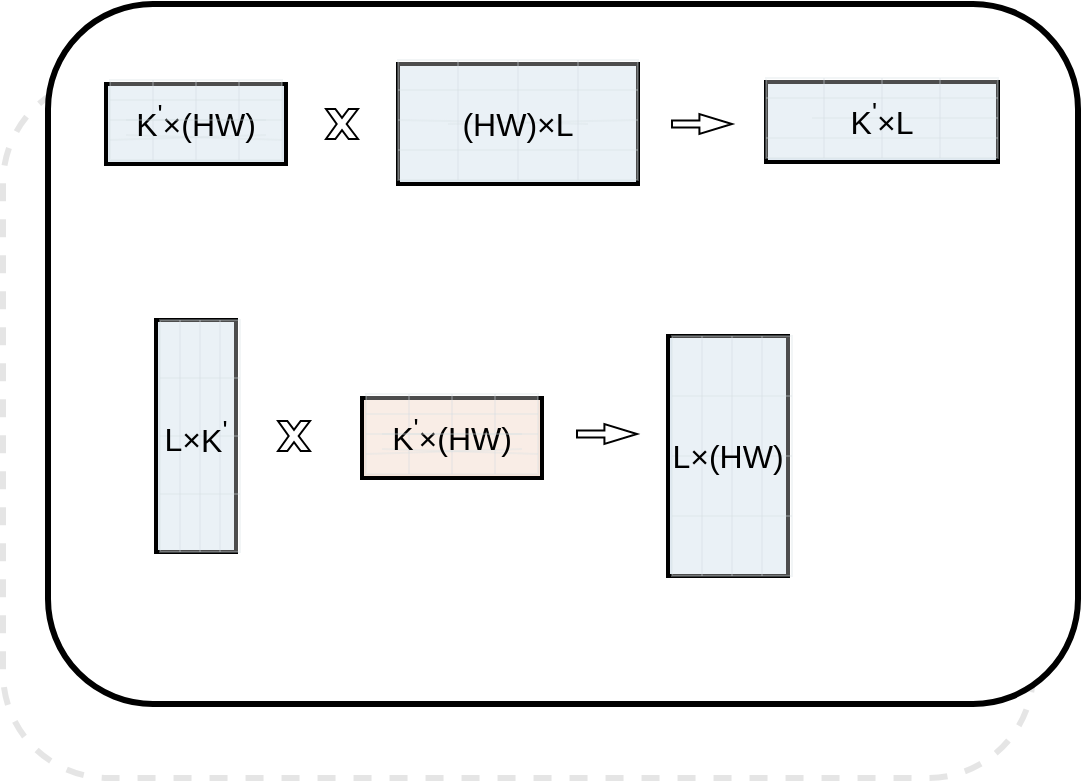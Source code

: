<mxfile version="16.2.2" type="github"><diagram id="7XtfOpuD7Q2xYhAB9W4s" name="第 1 页"><mxGraphModel dx="782" dy="540" grid="1" gridSize="10" guides="1" tooltips="1" connect="1" arrows="1" fold="1" page="1" pageScale="1" pageWidth="827" pageHeight="1169" math="0" shadow="0"><root><mxCell id="0"/><mxCell id="1" parent="0"/><mxCell id="jSd13r3pANXuDsG4-nZU-106" value="" style="rounded=1;whiteSpace=wrap;html=1;strokeWidth=3;fillColor=none;dashed=1;opacity=10;" vertex="1" parent="1"><mxGeometry x="132.5" y="177" width="515" height="350" as="geometry"/></mxCell><mxCell id="jSd13r3pANXuDsG4-nZU-1" value="" style="rounded=1;whiteSpace=wrap;html=1;strokeWidth=3;" vertex="1" parent="1"><mxGeometry x="155" y="140" width="515" height="350" as="geometry"/></mxCell><mxCell id="jSd13r3pANXuDsG4-nZU-8" value="" style="html=1;shadow=0;dashed=0;align=center;verticalAlign=middle;shape=mxgraph.arrows2.arrow;dy=0.64;dx=16.29;notch=0;" vertex="1" parent="1"><mxGeometry x="467" y="195" width="30" height="10" as="geometry"/></mxCell><mxCell id="jSd13r3pANXuDsG4-nZU-10" value="" style="verticalLabelPosition=bottom;verticalAlign=top;html=1;shape=mxgraph.basic.x" vertex="1" parent="1"><mxGeometry x="294" y="192.5" width="16" height="15" as="geometry"/></mxCell><mxCell id="jSd13r3pANXuDsG4-nZU-54" value="" style="rounded=0;whiteSpace=wrap;html=1;glass=0;sketch=0;shadow=0;fillColor=#e1eaf2;strokeWidth=2;" vertex="1" parent="1"><mxGeometry x="514" y="179" width="116" height="40" as="geometry"/></mxCell><mxCell id="jSd13r3pANXuDsG4-nZU-55" value="" style="rounded=0;whiteSpace=wrap;html=1;glass=0;sketch=0;shadow=0;strokeColor=#d5dce2;opacity=30;strokeWidth=1;" vertex="1" parent="1"><mxGeometry x="514" y="177" width="116" height="40" as="geometry"/></mxCell><mxCell id="jSd13r3pANXuDsG4-nZU-56" value="" style="endArrow=none;html=1;rounded=0;entryX=1;entryY=0.25;entryDx=0;entryDy=0;exitX=0;exitY=0.25;exitDx=0;exitDy=0;strokeColor=#d5dce2;opacity=30;" edge="1" parent="1" source="jSd13r3pANXuDsG4-nZU-55" target="jSd13r3pANXuDsG4-nZU-55"><mxGeometry width="50" height="50" relative="1" as="geometry"><mxPoint x="620" y="249" as="sourcePoint"/><mxPoint x="670" y="199" as="targetPoint"/></mxGeometry></mxCell><mxCell id="jSd13r3pANXuDsG4-nZU-58" value="" style="endArrow=none;html=1;rounded=0;strokeColor=#d5dce2;exitX=0.25;exitY=0;exitDx=0;exitDy=0;entryX=0.25;entryY=1;entryDx=0;entryDy=0;opacity=30;" edge="1" parent="1" source="jSd13r3pANXuDsG4-nZU-55" target="jSd13r3pANXuDsG4-nZU-55"><mxGeometry width="50" height="50" relative="1" as="geometry"><mxPoint x="620" y="249" as="sourcePoint"/><mxPoint x="670" y="199" as="targetPoint"/></mxGeometry></mxCell><mxCell id="jSd13r3pANXuDsG4-nZU-59" value="" style="endArrow=none;html=1;rounded=0;strokeColor=#d5dce2;exitX=0.5;exitY=0;exitDx=0;exitDy=0;entryX=0.5;entryY=1;entryDx=0;entryDy=0;opacity=30;" edge="1" parent="1" source="jSd13r3pANXuDsG4-nZU-55" target="jSd13r3pANXuDsG4-nZU-55"><mxGeometry width="50" height="50" relative="1" as="geometry"><mxPoint x="620" y="249" as="sourcePoint"/><mxPoint x="670" y="199" as="targetPoint"/></mxGeometry></mxCell><mxCell id="jSd13r3pANXuDsG4-nZU-60" value="" style="endArrow=none;html=1;rounded=0;strokeColor=#d5dce2;exitX=0.75;exitY=0;exitDx=0;exitDy=0;entryX=0.75;entryY=1;entryDx=0;entryDy=0;opacity=30;" edge="1" parent="1" source="jSd13r3pANXuDsG4-nZU-55" target="jSd13r3pANXuDsG4-nZU-55"><mxGeometry width="50" height="50" relative="1" as="geometry"><mxPoint x="620" y="249" as="sourcePoint"/><mxPoint x="670" y="199" as="targetPoint"/></mxGeometry></mxCell><mxCell id="jSd13r3pANXuDsG4-nZU-61" value="" style="endArrow=none;html=1;rounded=0;entryX=1;entryY=0.75;entryDx=0;entryDy=0;exitX=0;exitY=0.75;exitDx=0;exitDy=0;strokeColor=#d5dce2;opacity=30;startArrow=none;" edge="1" parent="1" source="jSd13r3pANXuDsG4-nZU-55" target="jSd13r3pANXuDsG4-nZU-55"><mxGeometry width="50" height="50" relative="1" as="geometry"><mxPoint x="514" y="209" as="sourcePoint"/><mxPoint x="604" y="209" as="targetPoint"/></mxGeometry></mxCell><mxCell id="jSd13r3pANXuDsG4-nZU-64" value="" style="endArrow=none;html=1;rounded=0;entryX=1;entryY=0.5;entryDx=0;entryDy=0;exitX=0;exitY=0.5;exitDx=0;exitDy=0;strokeColor=#d5dce2;opacity=30;startArrow=none;" edge="1" parent="1" source="jSd13r3pANXuDsG4-nZU-63" target="jSd13r3pANXuDsG4-nZU-55"><mxGeometry width="50" height="50" relative="1" as="geometry"><mxPoint x="516" y="197" as="sourcePoint"/><mxPoint x="602" y="197" as="targetPoint"/></mxGeometry></mxCell><mxCell id="jSd13r3pANXuDsG4-nZU-63" value="&lt;font style=&quot;font-size: 16px&quot;&gt;K&lt;sup&gt;'&lt;/sup&gt;×L&lt;/font&gt;" style="text;html=1;strokeColor=none;fillColor=none;align=center;verticalAlign=middle;whiteSpace=wrap;rounded=0;shadow=0;glass=0;sketch=0;fillStyle=cross-hatch;opacity=30;" vertex="1" parent="1"><mxGeometry x="537" y="182" width="70" height="30" as="geometry"/></mxCell><mxCell id="jSd13r3pANXuDsG4-nZU-79" value="" style="verticalLabelPosition=bottom;verticalAlign=top;html=1;shape=mxgraph.basic.x" vertex="1" parent="1"><mxGeometry x="270" y="348.5" width="16" height="15" as="geometry"/></mxCell><mxCell id="jSd13r3pANXuDsG4-nZU-69" value="" style="rounded=0;whiteSpace=wrap;html=1;glass=0;sketch=0;shadow=0;fillColor=#e1eaf2;strokeWidth=2;rotation=90;" vertex="1" parent="1"><mxGeometry x="171" y="336" width="116" height="40" as="geometry"/></mxCell><mxCell id="jSd13r3pANXuDsG4-nZU-70" value="" style="rounded=0;whiteSpace=wrap;html=1;glass=0;sketch=0;shadow=0;strokeColor=#d5dce2;opacity=30;strokeWidth=1;rotation=90;" vertex="1" parent="1"><mxGeometry x="173" y="336" width="116" height="40" as="geometry"/></mxCell><mxCell id="jSd13r3pANXuDsG4-nZU-71" value="" style="endArrow=none;html=1;rounded=0;entryX=1;entryY=0.25;entryDx=0;entryDy=0;exitX=0;exitY=0.25;exitDx=0;exitDy=0;strokeColor=#d5dce2;opacity=30;" edge="1" parent="1" source="jSd13r3pANXuDsG4-nZU-70" target="jSd13r3pANXuDsG4-nZU-70"><mxGeometry width="50" height="50" relative="1" as="geometry"><mxPoint x="179" y="404" as="sourcePoint"/><mxPoint x="229" y="454" as="targetPoint"/></mxGeometry></mxCell><mxCell id="jSd13r3pANXuDsG4-nZU-72" value="" style="endArrow=none;html=1;rounded=0;strokeColor=#d5dce2;exitX=0.25;exitY=0;exitDx=0;exitDy=0;entryX=0.25;entryY=1;entryDx=0;entryDy=0;opacity=30;" edge="1" parent="1" source="jSd13r3pANXuDsG4-nZU-70" target="jSd13r3pANXuDsG4-nZU-70"><mxGeometry width="50" height="50" relative="1" as="geometry"><mxPoint x="179" y="404" as="sourcePoint"/><mxPoint x="229" y="454" as="targetPoint"/></mxGeometry></mxCell><mxCell id="jSd13r3pANXuDsG4-nZU-73" value="" style="endArrow=none;html=1;rounded=0;strokeColor=#d5dce2;exitX=0.5;exitY=0;exitDx=0;exitDy=0;entryX=0.5;entryY=1;entryDx=0;entryDy=0;opacity=30;" edge="1" parent="1" source="jSd13r3pANXuDsG4-nZU-70" target="jSd13r3pANXuDsG4-nZU-70"><mxGeometry width="50" height="50" relative="1" as="geometry"><mxPoint x="179" y="404" as="sourcePoint"/><mxPoint x="229" y="454" as="targetPoint"/></mxGeometry></mxCell><mxCell id="jSd13r3pANXuDsG4-nZU-74" value="" style="endArrow=none;html=1;rounded=0;strokeColor=#d5dce2;exitX=0.75;exitY=0;exitDx=0;exitDy=0;entryX=0.75;entryY=1;entryDx=0;entryDy=0;opacity=30;" edge="1" parent="1" source="jSd13r3pANXuDsG4-nZU-70" target="jSd13r3pANXuDsG4-nZU-70"><mxGeometry width="50" height="50" relative="1" as="geometry"><mxPoint x="179" y="404" as="sourcePoint"/><mxPoint x="229" y="454" as="targetPoint"/></mxGeometry></mxCell><mxCell id="jSd13r3pANXuDsG4-nZU-75" value="" style="endArrow=none;html=1;rounded=0;entryX=1;entryY=0.75;entryDx=0;entryDy=0;exitX=0;exitY=0.75;exitDx=0;exitDy=0;strokeColor=#d5dce2;opacity=30;startArrow=none;" edge="1" parent="1" source="jSd13r3pANXuDsG4-nZU-70" target="jSd13r3pANXuDsG4-nZU-70"><mxGeometry width="50" height="50" relative="1" as="geometry"><mxPoint x="219" y="298" as="sourcePoint"/><mxPoint x="219" y="388" as="targetPoint"/></mxGeometry></mxCell><mxCell id="jSd13r3pANXuDsG4-nZU-76" value="" style="endArrow=none;html=1;rounded=0;entryX=1;entryY=0.5;entryDx=0;entryDy=0;strokeColor=#d5dce2;opacity=30;startArrow=none;exitX=0;exitY=0.5;exitDx=0;exitDy=0;" edge="1" parent="1" source="jSd13r3pANXuDsG4-nZU-70" target="jSd13r3pANXuDsG4-nZU-70"><mxGeometry width="50" height="50" relative="1" as="geometry"><mxPoint x="231" y="300" as="sourcePoint"/><mxPoint x="231" y="386" as="targetPoint"/></mxGeometry></mxCell><mxCell id="jSd13r3pANXuDsG4-nZU-77" value="&lt;font style=&quot;font-size: 16px&quot;&gt;L×&lt;/font&gt;&lt;font style=&quot;font-size: 16px&quot;&gt;K&lt;sup&gt;'&lt;/sup&gt;&lt;/font&gt;" style="text;html=1;strokeColor=none;fillColor=none;align=center;verticalAlign=middle;whiteSpace=wrap;rounded=0;shadow=0;glass=0;sketch=0;fillStyle=cross-hatch;opacity=30;rotation=0;" vertex="1" parent="1"><mxGeometry x="194" y="341" width="70" height="30" as="geometry"/></mxCell><mxCell id="jSd13r3pANXuDsG4-nZU-80" value="" style="group" vertex="1" connectable="0" parent="1"><mxGeometry x="184" y="178" width="90" height="42" as="geometry"/></mxCell><mxCell id="jSd13r3pANXuDsG4-nZU-2" value="" style="rounded=0;whiteSpace=wrap;html=1;glass=0;sketch=0;shadow=0;fillColor=#e1eaf2;strokeWidth=2;" vertex="1" parent="jSd13r3pANXuDsG4-nZU-80"><mxGeometry y="2" width="90" height="40" as="geometry"/></mxCell><mxCell id="jSd13r3pANXuDsG4-nZU-28" value="" style="rounded=0;whiteSpace=wrap;html=1;glass=0;sketch=0;shadow=0;strokeColor=#d5dce2;opacity=30;strokeWidth=1;" vertex="1" parent="jSd13r3pANXuDsG4-nZU-80"><mxGeometry x="2" width="86" height="40" as="geometry"/></mxCell><mxCell id="jSd13r3pANXuDsG4-nZU-29" value="" style="endArrow=none;html=1;rounded=0;entryX=1;entryY=0.25;entryDx=0;entryDy=0;exitX=0;exitY=0.25;exitDx=0;exitDy=0;strokeColor=#d5dce2;opacity=30;" edge="1" parent="jSd13r3pANXuDsG4-nZU-80" source="jSd13r3pANXuDsG4-nZU-28" target="jSd13r3pANXuDsG4-nZU-28"><mxGeometry width="50" height="50" relative="1" as="geometry"><mxPoint x="106" y="72" as="sourcePoint"/><mxPoint x="156" y="22" as="targetPoint"/></mxGeometry></mxCell><mxCell id="jSd13r3pANXuDsG4-nZU-30" value="" style="endArrow=none;html=1;rounded=0;entryX=1;entryY=0.5;entryDx=0;entryDy=0;exitX=0;exitY=0.5;exitDx=0;exitDy=0;strokeColor=#d5dce2;opacity=30;startArrow=none;" edge="1" parent="jSd13r3pANXuDsG4-nZU-80" source="jSd13r3pANXuDsG4-nZU-37" target="jSd13r3pANXuDsG4-nZU-28"><mxGeometry width="50" height="50" relative="1" as="geometry"><mxPoint x="16" y="101.8" as="sourcePoint"/><mxPoint x="106" y="101.8" as="targetPoint"/></mxGeometry></mxCell><mxCell id="jSd13r3pANXuDsG4-nZU-34" value="" style="endArrow=none;html=1;rounded=0;strokeColor=#d5dce2;exitX=0.25;exitY=0;exitDx=0;exitDy=0;entryX=0.25;entryY=1;entryDx=0;entryDy=0;opacity=30;" edge="1" parent="jSd13r3pANXuDsG4-nZU-80" source="jSd13r3pANXuDsG4-nZU-28" target="jSd13r3pANXuDsG4-nZU-28"><mxGeometry width="50" height="50" relative="1" as="geometry"><mxPoint x="106" y="72" as="sourcePoint"/><mxPoint x="156" y="22" as="targetPoint"/></mxGeometry></mxCell><mxCell id="jSd13r3pANXuDsG4-nZU-35" value="" style="endArrow=none;html=1;rounded=0;strokeColor=#d5dce2;exitX=0.5;exitY=0;exitDx=0;exitDy=0;entryX=0.5;entryY=1;entryDx=0;entryDy=0;opacity=30;" edge="1" parent="jSd13r3pANXuDsG4-nZU-80" source="jSd13r3pANXuDsG4-nZU-28" target="jSd13r3pANXuDsG4-nZU-28"><mxGeometry width="50" height="50" relative="1" as="geometry"><mxPoint x="106" y="72" as="sourcePoint"/><mxPoint x="156" y="22" as="targetPoint"/></mxGeometry></mxCell><mxCell id="jSd13r3pANXuDsG4-nZU-36" value="" style="endArrow=none;html=1;rounded=0;strokeColor=#d5dce2;exitX=0.75;exitY=0;exitDx=0;exitDy=0;entryX=0.75;entryY=1;entryDx=0;entryDy=0;opacity=30;" edge="1" parent="jSd13r3pANXuDsG4-nZU-80" source="jSd13r3pANXuDsG4-nZU-28" target="jSd13r3pANXuDsG4-nZU-28"><mxGeometry width="50" height="50" relative="1" as="geometry"><mxPoint x="106" y="72" as="sourcePoint"/><mxPoint x="156" y="22" as="targetPoint"/></mxGeometry></mxCell><mxCell id="jSd13r3pANXuDsG4-nZU-39" value="" style="endArrow=none;html=1;rounded=0;entryX=1;entryY=0.75;entryDx=0;entryDy=0;exitX=0;exitY=0.75;exitDx=0;exitDy=0;strokeColor=#d5dce2;opacity=30;startArrow=none;" edge="1" parent="jSd13r3pANXuDsG4-nZU-80" source="jSd13r3pANXuDsG4-nZU-37" target="jSd13r3pANXuDsG4-nZU-28"><mxGeometry width="50" height="50" relative="1" as="geometry"><mxPoint y="32" as="sourcePoint"/><mxPoint x="90" y="32" as="targetPoint"/></mxGeometry></mxCell><mxCell id="jSd13r3pANXuDsG4-nZU-51" value="" style="endArrow=none;html=1;rounded=0;entryX=1;entryY=0.75;entryDx=0;entryDy=0;exitX=0;exitY=0.75;exitDx=0;exitDy=0;strokeColor=#d5dce2;opacity=30;" edge="1" parent="jSd13r3pANXuDsG4-nZU-80" source="jSd13r3pANXuDsG4-nZU-28" target="jSd13r3pANXuDsG4-nZU-37"><mxGeometry width="50" height="50" relative="1" as="geometry"><mxPoint x="2" y="30" as="sourcePoint"/><mxPoint x="88" y="30" as="targetPoint"/></mxGeometry></mxCell><mxCell id="jSd13r3pANXuDsG4-nZU-37" value="&lt;font style=&quot;font-size: 16px&quot; face=&quot;Helvetica&quot;&gt;K&lt;sup&gt;'&lt;/sup&gt;×(HW)&lt;/font&gt;" style="text;html=1;strokeColor=none;fillColor=none;align=center;verticalAlign=middle;whiteSpace=wrap;rounded=0;shadow=0;glass=0;sketch=0;fillStyle=cross-hatch;opacity=30;" vertex="1" parent="jSd13r3pANXuDsG4-nZU-80"><mxGeometry x="10" y="5" width="70" height="30" as="geometry"/></mxCell><mxCell id="jSd13r3pANXuDsG4-nZU-53" value="" style="endArrow=none;html=1;rounded=0;entryX=1;entryY=0.5;entryDx=0;entryDy=0;exitX=0;exitY=0.5;exitDx=0;exitDy=0;strokeColor=#d5dce2;opacity=30;" edge="1" parent="jSd13r3pANXuDsG4-nZU-80" source="jSd13r3pANXuDsG4-nZU-28" target="jSd13r3pANXuDsG4-nZU-37"><mxGeometry width="50" height="50" relative="1" as="geometry"><mxPoint x="2" y="20" as="sourcePoint"/><mxPoint x="88" y="20" as="targetPoint"/></mxGeometry></mxCell><mxCell id="jSd13r3pANXuDsG4-nZU-82" value="" style="rounded=0;whiteSpace=wrap;html=1;glass=0;sketch=0;shadow=0;fillColor=#f6e5db;strokeWidth=2;" vertex="1" parent="1"><mxGeometry x="312" y="337" width="90" height="40" as="geometry"/></mxCell><mxCell id="jSd13r3pANXuDsG4-nZU-83" value="" style="rounded=0;whiteSpace=wrap;html=1;glass=0;sketch=0;shadow=0;strokeColor=#d5dce2;opacity=30;strokeWidth=1;" vertex="1" parent="1"><mxGeometry x="314" y="335" width="86" height="40" as="geometry"/></mxCell><mxCell id="jSd13r3pANXuDsG4-nZU-84" value="" style="endArrow=none;html=1;rounded=0;entryX=1;entryY=0.25;entryDx=0;entryDy=0;exitX=0;exitY=0.25;exitDx=0;exitDy=0;strokeColor=#d5dce2;opacity=30;" edge="1" parent="1" source="jSd13r3pANXuDsG4-nZU-83" target="jSd13r3pANXuDsG4-nZU-83"><mxGeometry width="50" height="50" relative="1" as="geometry"><mxPoint x="418" y="407" as="sourcePoint"/><mxPoint x="468" y="357" as="targetPoint"/></mxGeometry></mxCell><mxCell id="jSd13r3pANXuDsG4-nZU-85" value="" style="endArrow=none;html=1;rounded=0;entryX=1;entryY=0.5;entryDx=0;entryDy=0;exitX=0;exitY=0.5;exitDx=0;exitDy=0;strokeColor=#d5dce2;opacity=30;startArrow=none;" edge="1" parent="1" source="jSd13r3pANXuDsG4-nZU-91" target="jSd13r3pANXuDsG4-nZU-83"><mxGeometry width="50" height="50" relative="1" as="geometry"><mxPoint x="328" y="436.8" as="sourcePoint"/><mxPoint x="418" y="436.8" as="targetPoint"/></mxGeometry></mxCell><mxCell id="jSd13r3pANXuDsG4-nZU-86" value="" style="endArrow=none;html=1;rounded=0;strokeColor=#d5dce2;exitX=0.25;exitY=0;exitDx=0;exitDy=0;entryX=0.25;entryY=1;entryDx=0;entryDy=0;opacity=30;" edge="1" parent="1" source="jSd13r3pANXuDsG4-nZU-83" target="jSd13r3pANXuDsG4-nZU-83"><mxGeometry width="50" height="50" relative="1" as="geometry"><mxPoint x="418" y="407" as="sourcePoint"/><mxPoint x="468" y="357" as="targetPoint"/></mxGeometry></mxCell><mxCell id="jSd13r3pANXuDsG4-nZU-87" value="" style="endArrow=none;html=1;rounded=0;strokeColor=#d5dce2;exitX=0.5;exitY=0;exitDx=0;exitDy=0;entryX=0.5;entryY=1;entryDx=0;entryDy=0;opacity=30;" edge="1" parent="1" source="jSd13r3pANXuDsG4-nZU-83" target="jSd13r3pANXuDsG4-nZU-83"><mxGeometry width="50" height="50" relative="1" as="geometry"><mxPoint x="418" y="407" as="sourcePoint"/><mxPoint x="468" y="357" as="targetPoint"/></mxGeometry></mxCell><mxCell id="jSd13r3pANXuDsG4-nZU-88" value="" style="endArrow=none;html=1;rounded=0;strokeColor=#d5dce2;exitX=0.75;exitY=0;exitDx=0;exitDy=0;entryX=0.75;entryY=1;entryDx=0;entryDy=0;opacity=30;" edge="1" parent="1" source="jSd13r3pANXuDsG4-nZU-83" target="jSd13r3pANXuDsG4-nZU-83"><mxGeometry width="50" height="50" relative="1" as="geometry"><mxPoint x="418" y="407" as="sourcePoint"/><mxPoint x="468" y="357" as="targetPoint"/></mxGeometry></mxCell><mxCell id="jSd13r3pANXuDsG4-nZU-89" value="" style="endArrow=none;html=1;rounded=0;entryX=1;entryY=0.75;entryDx=0;entryDy=0;exitX=0;exitY=0.75;exitDx=0;exitDy=0;strokeColor=#d5dce2;opacity=30;startArrow=none;" edge="1" parent="1" source="jSd13r3pANXuDsG4-nZU-91" target="jSd13r3pANXuDsG4-nZU-83"><mxGeometry width="50" height="50" relative="1" as="geometry"><mxPoint x="312" y="367" as="sourcePoint"/><mxPoint x="402" y="367" as="targetPoint"/></mxGeometry></mxCell><mxCell id="jSd13r3pANXuDsG4-nZU-90" value="" style="endArrow=none;html=1;rounded=0;entryX=1;entryY=0.75;entryDx=0;entryDy=0;exitX=0;exitY=0.75;exitDx=0;exitDy=0;strokeColor=#d5dce2;opacity=30;" edge="1" parent="1" source="jSd13r3pANXuDsG4-nZU-83" target="jSd13r3pANXuDsG4-nZU-91"><mxGeometry width="50" height="50" relative="1" as="geometry"><mxPoint x="314" y="365" as="sourcePoint"/><mxPoint x="400" y="365" as="targetPoint"/></mxGeometry></mxCell><mxCell id="jSd13r3pANXuDsG4-nZU-91" value="&lt;font style=&quot;font-size: 16px&quot; face=&quot;Helvetica&quot;&gt;K&lt;sup&gt;'&lt;/sup&gt;×(HW)&lt;/font&gt;" style="text;html=1;strokeColor=none;fillColor=none;align=center;verticalAlign=middle;whiteSpace=wrap;rounded=0;shadow=0;glass=0;sketch=0;fillStyle=cross-hatch;opacity=30;" vertex="1" parent="1"><mxGeometry x="322" y="340" width="70" height="30" as="geometry"/></mxCell><mxCell id="jSd13r3pANXuDsG4-nZU-92" value="" style="endArrow=none;html=1;rounded=0;entryX=1;entryY=0.5;entryDx=0;entryDy=0;exitX=0;exitY=0.5;exitDx=0;exitDy=0;strokeColor=#d5dce2;opacity=30;" edge="1" parent="1" source="jSd13r3pANXuDsG4-nZU-83" target="jSd13r3pANXuDsG4-nZU-91"><mxGeometry width="50" height="50" relative="1" as="geometry"><mxPoint x="314" y="355" as="sourcePoint"/><mxPoint x="400" y="355" as="targetPoint"/></mxGeometry></mxCell><mxCell id="jSd13r3pANXuDsG4-nZU-93" value="" style="group" vertex="1" connectable="0" parent="1"><mxGeometry x="330" y="168" width="120" height="62" as="geometry"/></mxCell><mxCell id="jSd13r3pANXuDsG4-nZU-4" value="" style="rounded=0;whiteSpace=wrap;html=1;strokeWidth=2;fillColor=#E1EAF2;" vertex="1" parent="jSd13r3pANXuDsG4-nZU-93"><mxGeometry y="2" width="120" height="60" as="geometry"/></mxCell><mxCell id="jSd13r3pANXuDsG4-nZU-44" value="" style="rounded=0;whiteSpace=wrap;html=1;glass=0;sketch=0;shadow=0;strokeColor=#d5dce2;opacity=30;strokeWidth=1;" vertex="1" parent="jSd13r3pANXuDsG4-nZU-93"><mxGeometry width="120" height="60" as="geometry"/></mxCell><mxCell id="jSd13r3pANXuDsG4-nZU-45" value="" style="endArrow=none;html=1;rounded=0;entryX=1;entryY=0.25;entryDx=0;entryDy=0;exitX=0;exitY=0.25;exitDx=0;exitDy=0;strokeColor=#d5dce2;opacity=30;" edge="1" parent="jSd13r3pANXuDsG4-nZU-93" source="jSd13r3pANXuDsG4-nZU-44" target="jSd13r3pANXuDsG4-nZU-44"><mxGeometry width="50" height="50" relative="1" as="geometry"><mxPoint x="-4" y="-8" as="sourcePoint"/><mxPoint x="46" y="-58" as="targetPoint"/></mxGeometry></mxCell><mxCell id="jSd13r3pANXuDsG4-nZU-46" value="" style="endArrow=none;html=1;rounded=0;entryX=1;entryY=0.5;entryDx=0;entryDy=0;exitX=0;exitY=0.5;exitDx=0;exitDy=0;strokeColor=#d5dce2;opacity=30;startArrow=none;" edge="1" parent="jSd13r3pANXuDsG4-nZU-93" source="jSd13r3pANXuDsG4-nZU-40" target="jSd13r3pANXuDsG4-nZU-44"><mxGeometry width="50" height="50" relative="1" as="geometry"><mxPoint x="-94" y="21.8" as="sourcePoint"/><mxPoint x="-4" y="21.8" as="targetPoint"/></mxGeometry></mxCell><mxCell id="jSd13r3pANXuDsG4-nZU-47" value="" style="endArrow=none;html=1;rounded=0;strokeColor=#d5dce2;exitX=0.25;exitY=0;exitDx=0;exitDy=0;entryX=0.25;entryY=1;entryDx=0;entryDy=0;opacity=30;" edge="1" parent="jSd13r3pANXuDsG4-nZU-93" source="jSd13r3pANXuDsG4-nZU-44" target="jSd13r3pANXuDsG4-nZU-44"><mxGeometry width="50" height="50" relative="1" as="geometry"><mxPoint x="-4" y="-8" as="sourcePoint"/><mxPoint x="46" y="-58" as="targetPoint"/></mxGeometry></mxCell><mxCell id="jSd13r3pANXuDsG4-nZU-48" value="" style="endArrow=none;html=1;rounded=0;strokeColor=#d5dce2;exitX=0.5;exitY=0;exitDx=0;exitDy=0;entryX=0.5;entryY=1;entryDx=0;entryDy=0;opacity=30;" edge="1" parent="jSd13r3pANXuDsG4-nZU-93" source="jSd13r3pANXuDsG4-nZU-44" target="jSd13r3pANXuDsG4-nZU-44"><mxGeometry width="50" height="50" relative="1" as="geometry"><mxPoint x="-4" y="-8" as="sourcePoint"/><mxPoint x="46" y="-58" as="targetPoint"/></mxGeometry></mxCell><mxCell id="jSd13r3pANXuDsG4-nZU-49" value="" style="endArrow=none;html=1;rounded=0;strokeColor=#d5dce2;exitX=0.75;exitY=0;exitDx=0;exitDy=0;entryX=0.75;entryY=1;entryDx=0;entryDy=0;opacity=30;" edge="1" parent="jSd13r3pANXuDsG4-nZU-93" source="jSd13r3pANXuDsG4-nZU-44" target="jSd13r3pANXuDsG4-nZU-44"><mxGeometry width="50" height="50" relative="1" as="geometry"><mxPoint x="-4" y="-8" as="sourcePoint"/><mxPoint x="46" y="-58" as="targetPoint"/></mxGeometry></mxCell><mxCell id="jSd13r3pANXuDsG4-nZU-50" value="" style="endArrow=none;html=1;rounded=0;entryX=1;entryY=0.75;entryDx=0;entryDy=0;exitX=0;exitY=0.75;exitDx=0;exitDy=0;strokeColor=#d5dce2;opacity=30;" edge="1" parent="jSd13r3pANXuDsG4-nZU-93" source="jSd13r3pANXuDsG4-nZU-44" target="jSd13r3pANXuDsG4-nZU-44"><mxGeometry width="50" height="50" relative="1" as="geometry"><mxPoint x="-110" y="-48" as="sourcePoint"/><mxPoint x="-20" y="-48" as="targetPoint"/></mxGeometry></mxCell><mxCell id="jSd13r3pANXuDsG4-nZU-52" value="" style="endArrow=none;html=1;rounded=0;entryX=1;entryY=0.5;entryDx=0;entryDy=0;exitX=0;exitY=0.5;exitDx=0;exitDy=0;strokeColor=#d5dce2;opacity=30;" edge="1" parent="jSd13r3pANXuDsG4-nZU-93" source="jSd13r3pANXuDsG4-nZU-44" target="jSd13r3pANXuDsG4-nZU-40"><mxGeometry width="50" height="50" relative="1" as="geometry"><mxPoint y="30" as="sourcePoint"/><mxPoint x="120" y="30" as="targetPoint"/></mxGeometry></mxCell><mxCell id="jSd13r3pANXuDsG4-nZU-40" value="&lt;font style=&quot;font-size: 16px&quot;&gt;(HW)&lt;/font&gt;&lt;font style=&quot;font-size: 16px&quot;&gt;×L&lt;/font&gt;" style="text;html=1;strokeColor=none;fillColor=none;align=center;verticalAlign=middle;whiteSpace=wrap;rounded=0;shadow=0;glass=0;sketch=0;fillStyle=cross-hatch;opacity=30;" vertex="1" parent="jSd13r3pANXuDsG4-nZU-93"><mxGeometry x="25" y="17" width="70" height="30" as="geometry"/></mxCell><mxCell id="jSd13r3pANXuDsG4-nZU-105" value="" style="html=1;shadow=0;dashed=0;align=center;verticalAlign=middle;shape=mxgraph.arrows2.arrow;dy=0.64;dx=16.29;notch=0;" vertex="1" parent="1"><mxGeometry x="419.5" y="350" width="30" height="10" as="geometry"/></mxCell><mxCell id="jSd13r3pANXuDsG4-nZU-95" value="" style="rounded=0;whiteSpace=wrap;html=1;strokeWidth=2;fillColor=#E1EAF2;rotation=90;" vertex="1" parent="1"><mxGeometry x="435" y="336" width="120" height="60" as="geometry"/></mxCell><mxCell id="jSd13r3pANXuDsG4-nZU-96" value="" style="rounded=0;whiteSpace=wrap;html=1;glass=0;sketch=0;shadow=0;strokeColor=#d5dce2;opacity=30;strokeWidth=1;rotation=90;" vertex="1" parent="1"><mxGeometry x="437" y="336" width="120" height="60" as="geometry"/></mxCell><mxCell id="jSd13r3pANXuDsG4-nZU-97" value="" style="endArrow=none;html=1;rounded=0;entryX=1;entryY=0.25;entryDx=0;entryDy=0;exitX=0;exitY=0.25;exitDx=0;exitDy=0;strokeColor=#d5dce2;opacity=30;" edge="1" parent="1" source="jSd13r3pANXuDsG4-nZU-96" target="jSd13r3pANXuDsG4-nZU-96"><mxGeometry width="50" height="50" relative="1" as="geometry"><mxPoint x="535" y="302" as="sourcePoint"/><mxPoint x="585" y="352" as="targetPoint"/><Array as="points"><mxPoint x="512" y="335"/></Array></mxGeometry></mxCell><mxCell id="jSd13r3pANXuDsG4-nZU-99" value="" style="endArrow=none;html=1;rounded=0;strokeColor=#d5dce2;exitX=0.25;exitY=0;exitDx=0;exitDy=0;entryX=0.25;entryY=1;entryDx=0;entryDy=0;opacity=30;" edge="1" parent="1" source="jSd13r3pANXuDsG4-nZU-96" target="jSd13r3pANXuDsG4-nZU-96"><mxGeometry width="50" height="50" relative="1" as="geometry"><mxPoint x="535" y="302" as="sourcePoint"/><mxPoint x="585" y="352" as="targetPoint"/></mxGeometry></mxCell><mxCell id="jSd13r3pANXuDsG4-nZU-100" value="" style="endArrow=none;html=1;rounded=0;strokeColor=#d5dce2;exitX=0.5;exitY=0;exitDx=0;exitDy=0;entryX=0.5;entryY=1;entryDx=0;entryDy=0;opacity=30;" edge="1" parent="1" source="jSd13r3pANXuDsG4-nZU-96" target="jSd13r3pANXuDsG4-nZU-96"><mxGeometry width="50" height="50" relative="1" as="geometry"><mxPoint x="535" y="302" as="sourcePoint"/><mxPoint x="585" y="352" as="targetPoint"/></mxGeometry></mxCell><mxCell id="jSd13r3pANXuDsG4-nZU-101" value="" style="endArrow=none;html=1;rounded=0;strokeColor=#d5dce2;exitX=0.75;exitY=0;exitDx=0;exitDy=0;entryX=0.75;entryY=1;entryDx=0;entryDy=0;opacity=30;" edge="1" parent="1" source="jSd13r3pANXuDsG4-nZU-96" target="jSd13r3pANXuDsG4-nZU-96"><mxGeometry width="50" height="50" relative="1" as="geometry"><mxPoint x="535" y="302" as="sourcePoint"/><mxPoint x="585" y="352" as="targetPoint"/></mxGeometry></mxCell><mxCell id="jSd13r3pANXuDsG4-nZU-102" value="" style="endArrow=none;html=1;rounded=0;entryX=1;entryY=0.75;entryDx=0;entryDy=0;exitX=0;exitY=0.75;exitDx=0;exitDy=0;strokeColor=#d5dce2;opacity=30;" edge="1" parent="1" source="jSd13r3pANXuDsG4-nZU-96" target="jSd13r3pANXuDsG4-nZU-96"><mxGeometry width="50" height="50" relative="1" as="geometry"><mxPoint x="575" y="196" as="sourcePoint"/><mxPoint x="575" y="286" as="targetPoint"/></mxGeometry></mxCell><mxCell id="jSd13r3pANXuDsG4-nZU-103" value="" style="endArrow=none;html=1;rounded=0;entryX=1;entryY=0.5;entryDx=0;entryDy=0;exitX=0;exitY=0.5;exitDx=0;exitDy=0;strokeColor=#d5dce2;opacity=30;" edge="1" parent="1" source="jSd13r3pANXuDsG4-nZU-96" target="jSd13r3pANXuDsG4-nZU-96"><mxGeometry width="50" height="50" relative="1" as="geometry"><mxPoint x="497" y="306" as="sourcePoint"/><mxPoint x="497" y="426" as="targetPoint"/></mxGeometry></mxCell><mxCell id="jSd13r3pANXuDsG4-nZU-104" value="&lt;font style=&quot;font-size: 16px&quot;&gt;L&lt;/font&gt;&lt;font style=&quot;font-size: 16px&quot;&gt;&lt;font style=&quot;font-size: 16px&quot;&gt;×&lt;/font&gt;(HW)&lt;/font&gt;" style="text;html=1;strokeColor=none;fillColor=none;align=center;verticalAlign=middle;whiteSpace=wrap;rounded=0;shadow=0;glass=0;sketch=0;fillStyle=cross-hatch;opacity=30;rotation=0;" vertex="1" parent="1"><mxGeometry x="460" y="351" width="70" height="30" as="geometry"/></mxCell></root></mxGraphModel></diagram></mxfile>